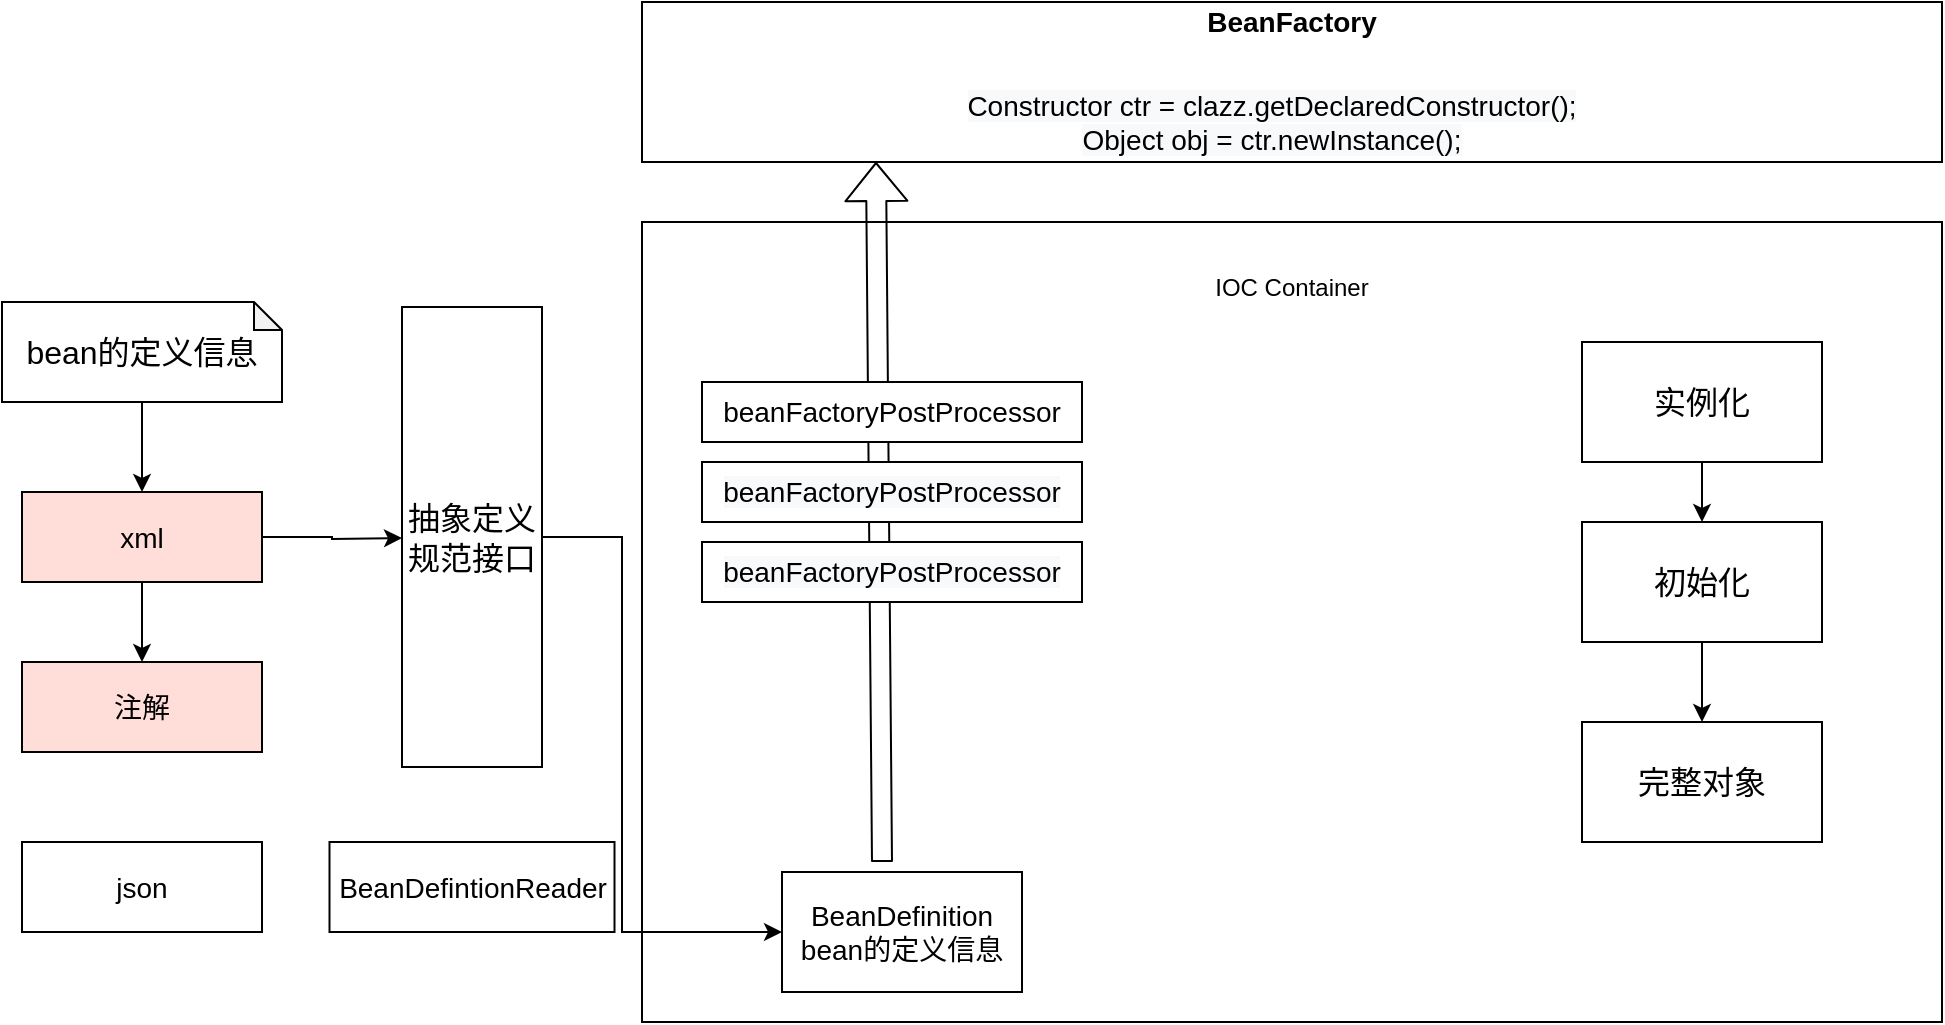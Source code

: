 <mxfile version="14.4.2" type="device"><diagram id="-GCMkzujlvUIaNWnGw31" name="第 1 页"><mxGraphModel dx="1089" dy="799" grid="1" gridSize="10" guides="1" tooltips="1" connect="1" arrows="1" fold="1" page="1" pageScale="1" pageWidth="827" pageHeight="1169" math="0" shadow="0"><root><mxCell id="0"/><mxCell id="1" parent="0"/><mxCell id="DUkk9VlRaxCBCeukLL5P-25" value="" style="rounded=0;whiteSpace=wrap;html=1;fillColor=#FFFFFF;fontSize=16;" vertex="1" parent="1"><mxGeometry x="390" y="260" width="650" height="400" as="geometry"/></mxCell><mxCell id="DUkk9VlRaxCBCeukLL5P-6" value="" style="edgeStyle=orthogonalEdgeStyle;rounded=0;orthogonalLoop=1;jettySize=auto;html=1;" edge="1" parent="1" source="DUkk9VlRaxCBCeukLL5P-1" target="DUkk9VlRaxCBCeukLL5P-5"><mxGeometry relative="1" as="geometry"/></mxCell><mxCell id="DUkk9VlRaxCBCeukLL5P-1" value="&lt;font size=&quot;3&quot;&gt;bean的定义信息&lt;/font&gt;" style="shape=note;whiteSpace=wrap;html=1;backgroundOutline=1;darkOpacity=0.05;size=14;" vertex="1" parent="1"><mxGeometry x="70" y="300" width="140" height="50" as="geometry"/></mxCell><mxCell id="DUkk9VlRaxCBCeukLL5P-8" value="" style="edgeStyle=orthogonalEdgeStyle;rounded=0;orthogonalLoop=1;jettySize=auto;html=1;" edge="1" parent="1" source="DUkk9VlRaxCBCeukLL5P-5"><mxGeometry relative="1" as="geometry"><mxPoint x="140" y="480" as="targetPoint"/><Array as="points"><mxPoint x="140" y="450"/><mxPoint x="140" y="450"/></Array></mxGeometry></mxCell><mxCell id="DUkk9VlRaxCBCeukLL5P-16" style="edgeStyle=orthogonalEdgeStyle;rounded=0;orthogonalLoop=1;jettySize=auto;html=1;exitX=1;exitY=0.5;exitDx=0;exitDy=0;" edge="1" parent="1" source="DUkk9VlRaxCBCeukLL5P-5"><mxGeometry relative="1" as="geometry"><mxPoint x="270" y="418" as="targetPoint"/></mxGeometry></mxCell><mxCell id="DUkk9VlRaxCBCeukLL5P-5" value="xml" style="whiteSpace=wrap;html=1;fillColor=#FFDED9;fontSize=14;" vertex="1" parent="1"><mxGeometry x="80" y="395" width="120" height="45" as="geometry"/></mxCell><mxCell id="DUkk9VlRaxCBCeukLL5P-11" value="注解" style="whiteSpace=wrap;html=1;fillColor=#FFDED9;fontSize=14;" vertex="1" parent="1"><mxGeometry x="80" y="480" width="120" height="45" as="geometry"/></mxCell><mxCell id="DUkk9VlRaxCBCeukLL5P-14" value="json" style="whiteSpace=wrap;html=1;fillColor=#FFFFFF;fontSize=14;" vertex="1" parent="1"><mxGeometry x="80" y="570" width="120" height="45" as="geometry"/></mxCell><mxCell id="DUkk9VlRaxCBCeukLL5P-31" style="edgeStyle=orthogonalEdgeStyle;rounded=0;orthogonalLoop=1;jettySize=auto;html=1;exitX=1;exitY=0.5;exitDx=0;exitDy=0;entryX=0;entryY=0.5;entryDx=0;entryDy=0;" edge="1" parent="1" source="DUkk9VlRaxCBCeukLL5P-19" target="DUkk9VlRaxCBCeukLL5P-30"><mxGeometry relative="1" as="geometry"><Array as="points"><mxPoint x="380" y="418"/><mxPoint x="380" y="615"/></Array></mxGeometry></mxCell><mxCell id="DUkk9VlRaxCBCeukLL5P-19" value="抽象定义规范接口" style="rounded=0;whiteSpace=wrap;html=1;fillColor=#FFFFFF;fontSize=16;" vertex="1" parent="1"><mxGeometry x="270" y="302.5" width="70" height="230" as="geometry"/></mxCell><mxCell id="DUkk9VlRaxCBCeukLL5P-20" value="BeanDefintionReader" style="rounded=0;whiteSpace=wrap;html=1;fillColor=#FFFFFF;fontSize=14;" vertex="1" parent="1"><mxGeometry x="233.75" y="570" width="142.5" height="45" as="geometry"/></mxCell><mxCell id="DUkk9VlRaxCBCeukLL5P-24" style="edgeStyle=orthogonalEdgeStyle;rounded=0;orthogonalLoop=1;jettySize=auto;html=1;exitX=0.5;exitY=1;exitDx=0;exitDy=0;" edge="1" parent="1"><mxGeometry relative="1" as="geometry"><mxPoint x="615" y="410" as="sourcePoint"/><mxPoint x="615" y="410" as="targetPoint"/></mxGeometry></mxCell><mxCell id="DUkk9VlRaxCBCeukLL5P-26" value="IOC Container" style="text;html=1;strokeColor=none;fillColor=none;align=center;verticalAlign=middle;whiteSpace=wrap;rounded=0;" vertex="1" parent="1"><mxGeometry x="670" y="282.5" width="90" height="20" as="geometry"/></mxCell><mxCell id="DUkk9VlRaxCBCeukLL5P-30" value="BeanDefinition&lt;br style=&quot;font-size: 14px;&quot;&gt;bean的定义信息" style="rounded=0;whiteSpace=wrap;html=1;fillColor=#FFFFFF;fontSize=14;" vertex="1" parent="1"><mxGeometry x="460" y="585" width="120" height="60" as="geometry"/></mxCell><mxCell id="DUkk9VlRaxCBCeukLL5P-34" value="" style="shape=flexArrow;endArrow=classic;html=1;" edge="1" parent="1"><mxGeometry width="50" height="50" relative="1" as="geometry"><mxPoint x="510" y="580" as="sourcePoint"/><mxPoint x="507" y="230" as="targetPoint"/><Array as="points"><mxPoint x="510" y="580"/></Array></mxGeometry></mxCell><mxCell id="DUkk9VlRaxCBCeukLL5P-27" value="beanFactoryPostProcessor" style="rounded=0;whiteSpace=wrap;html=1;fillColor=#FFFFFF;fontSize=14;" vertex="1" parent="1"><mxGeometry x="420" y="340" width="190" height="30" as="geometry"/></mxCell><mxCell id="DUkk9VlRaxCBCeukLL5P-29" value="&#10;&#10;&lt;span style=&quot;color: rgb(0, 0, 0); font-family: helvetica; font-size: 14px; font-style: normal; font-weight: 400; letter-spacing: normal; text-align: center; text-indent: 0px; text-transform: none; word-spacing: 0px; background-color: rgb(248, 249, 250); display: inline; float: none;&quot;&gt;beanFactoryPostProcessor&lt;/span&gt;&#10;&#10;" style="rounded=0;whiteSpace=wrap;html=1;fillColor=#FFFFFF;fontSize=14;" vertex="1" parent="1"><mxGeometry x="420" y="420" width="190" height="30" as="geometry"/></mxCell><mxCell id="DUkk9VlRaxCBCeukLL5P-28" value="&#10;&#10;&lt;span style=&quot;color: rgb(0, 0, 0); font-family: helvetica; font-size: 14px; font-style: normal; font-weight: 400; letter-spacing: normal; text-align: center; text-indent: 0px; text-transform: none; word-spacing: 0px; background-color: rgb(248, 249, 250); display: inline; float: none;&quot;&gt;beanFactoryPostProcessor&lt;/span&gt;&#10;&#10;" style="rounded=0;whiteSpace=wrap;html=1;fillColor=#FFFFFF;fontSize=14;" vertex="1" parent="1"><mxGeometry x="420" y="380" width="190" height="30" as="geometry"/></mxCell><mxCell id="DUkk9VlRaxCBCeukLL5P-37" value="" style="edgeStyle=orthogonalEdgeStyle;rounded=0;orthogonalLoop=1;jettySize=auto;html=1;" edge="1" parent="1" source="DUkk9VlRaxCBCeukLL5P-35" target="DUkk9VlRaxCBCeukLL5P-36"><mxGeometry relative="1" as="geometry"/></mxCell><mxCell id="DUkk9VlRaxCBCeukLL5P-35" value="实例化" style="rounded=0;whiteSpace=wrap;html=1;fillColor=#FFFFFF;fontSize=16;" vertex="1" parent="1"><mxGeometry x="860" y="320" width="120" height="60" as="geometry"/></mxCell><mxCell id="DUkk9VlRaxCBCeukLL5P-39" value="" style="edgeStyle=orthogonalEdgeStyle;rounded=0;orthogonalLoop=1;jettySize=auto;html=1;" edge="1" parent="1" source="DUkk9VlRaxCBCeukLL5P-36" target="DUkk9VlRaxCBCeukLL5P-38"><mxGeometry relative="1" as="geometry"/></mxCell><mxCell id="DUkk9VlRaxCBCeukLL5P-36" value="初始化" style="whiteSpace=wrap;html=1;rounded=0;fillColor=#FFFFFF;fontSize=16;" vertex="1" parent="1"><mxGeometry x="860" y="410" width="120" height="60" as="geometry"/></mxCell><mxCell id="DUkk9VlRaxCBCeukLL5P-38" value="完整对象" style="whiteSpace=wrap;html=1;rounded=0;fillColor=#FFFFFF;fontSize=16;" vertex="1" parent="1"><mxGeometry x="860" y="510" width="120" height="60" as="geometry"/></mxCell><mxCell id="DUkk9VlRaxCBCeukLL5P-40" value="" style="rounded=0;whiteSpace=wrap;html=1;fillColor=#FFFFFF;fontSize=14;" vertex="1" parent="1"><mxGeometry x="390" y="150" width="650" height="80" as="geometry"/></mxCell><mxCell id="DUkk9VlRaxCBCeukLL5P-42" value="&lt;b&gt;BeanFactory&lt;/b&gt;" style="text;html=1;strokeColor=none;fillColor=none;align=center;verticalAlign=middle;whiteSpace=wrap;rounded=0;fontSize=14;" vertex="1" parent="1"><mxGeometry x="695" y="150" width="40" height="20" as="geometry"/></mxCell><mxCell id="DUkk9VlRaxCBCeukLL5P-43" value="&#10;&#10;&lt;span style=&quot;color: rgb(0, 0, 0); font-family: helvetica; font-size: 14px; font-style: normal; font-weight: 400; letter-spacing: normal; text-align: center; text-indent: 0px; text-transform: none; word-spacing: 0px; background-color: rgb(248, 249, 250); display: inline; float: none;&quot;&gt;Constructor ctr = clazz.getDeclaredConstructor();&lt;/span&gt;&lt;br style=&quot;color: rgb(0, 0, 0); font-family: helvetica; font-size: 14px; font-style: normal; font-weight: 400; letter-spacing: normal; text-align: center; text-indent: 0px; text-transform: none; word-spacing: 0px; background-color: rgb(248, 249, 250);&quot;&gt;&lt;span style=&quot;color: rgb(0, 0, 0); font-family: helvetica; font-size: 14px; font-style: normal; font-weight: 400; letter-spacing: normal; text-align: center; text-indent: 0px; text-transform: none; word-spacing: 0px; background-color: rgb(248, 249, 250); display: inline; float: none;&quot;&gt;Object obj = ctr.newInstance();&lt;/span&gt;&#10;&#10;" style="text;html=1;strokeColor=none;fillColor=none;align=center;verticalAlign=middle;whiteSpace=wrap;rounded=0;fontSize=14;" vertex="1" parent="1"><mxGeometry x="510" y="200" width="390" height="20" as="geometry"/></mxCell></root></mxGraphModel></diagram></mxfile>